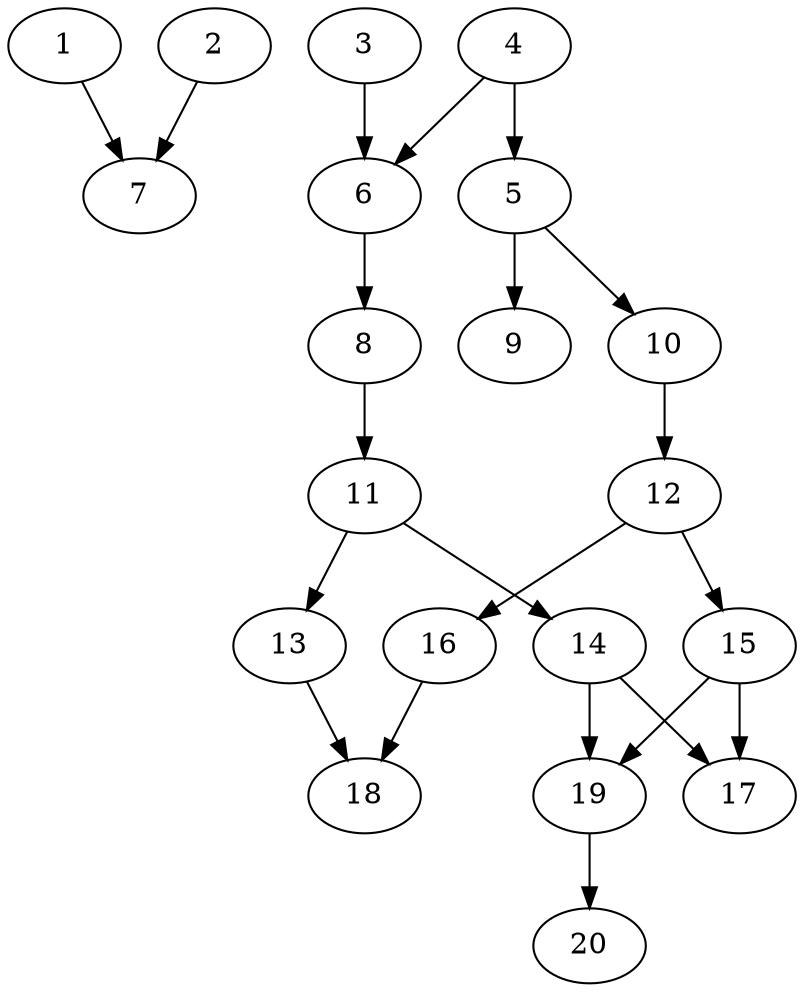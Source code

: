 // DAG automatically generated by daggen at Sat Jul 27 15:34:46 2019
// ./daggen --dot -n 20 --ccr 0.4 --fat 0.4 --regular 0.5 --density 0.4 --mindata 5242880 --maxdata 52428800 
digraph G {
  1 [size="99599360", alpha="0.15", expect_size="39839744"] 
  1 -> 7 [size ="39839744"]
  2 [size="98872320", alpha="0.05", expect_size="39548928"] 
  2 -> 7 [size ="39548928"]
  3 [size="97553920", alpha="0.01", expect_size="39021568"] 
  3 -> 6 [size ="39021568"]
  4 [size="60636160", alpha="0.09", expect_size="24254464"] 
  4 -> 5 [size ="24254464"]
  4 -> 6 [size ="24254464"]
  5 [size="33809920", alpha="0.13", expect_size="13523968"] 
  5 -> 9 [size ="13523968"]
  5 -> 10 [size ="13523968"]
  6 [size="91919360", alpha="0.11", expect_size="36767744"] 
  6 -> 8 [size ="36767744"]
  7 [size="98240000", alpha="0.11", expect_size="39296000"] 
  8 [size="33735680", alpha="0.05", expect_size="13494272"] 
  8 -> 11 [size ="13494272"]
  9 [size="25763840", alpha="0.20", expect_size="10305536"] 
  10 [size="83151360", alpha="0.14", expect_size="33260544"] 
  10 -> 12 [size ="33260544"]
  11 [size="16547840", alpha="0.11", expect_size="6619136"] 
  11 -> 13 [size ="6619136"]
  11 -> 14 [size ="6619136"]
  12 [size="102092800", alpha="0.05", expect_size="40837120"] 
  12 -> 15 [size ="40837120"]
  12 -> 16 [size ="40837120"]
  13 [size="14461440", alpha="0.09", expect_size="5784576"] 
  13 -> 18 [size ="5784576"]
  14 [size="19555840", alpha="0.07", expect_size="7822336"] 
  14 -> 17 [size ="7822336"]
  14 -> 19 [size ="7822336"]
  15 [size="72842240", alpha="0.03", expect_size="29136896"] 
  15 -> 17 [size ="29136896"]
  15 -> 19 [size ="29136896"]
  16 [size="33512960", alpha="0.14", expect_size="13405184"] 
  16 -> 18 [size ="13405184"]
  17 [size="99829760", alpha="0.16", expect_size="39931904"] 
  18 [size="49297920", alpha="0.06", expect_size="19719168"] 
  19 [size="76277760", alpha="0.08", expect_size="30511104"] 
  19 -> 20 [size ="30511104"]
  20 [size="76090880", alpha="0.11", expect_size="30436352"] 
}
